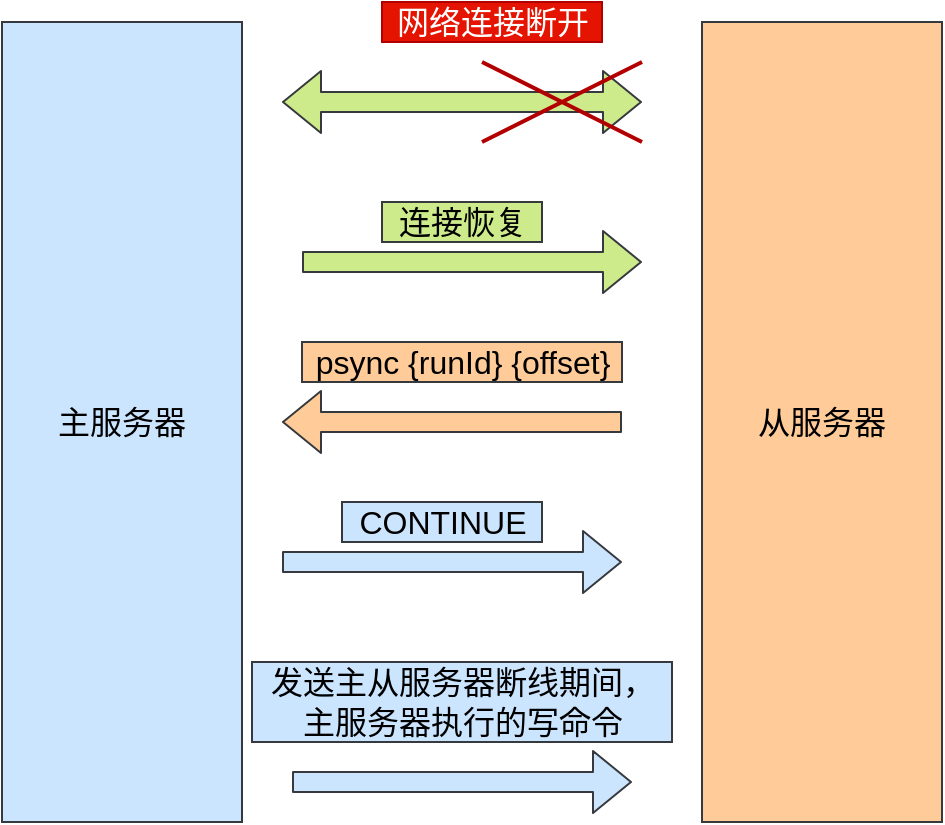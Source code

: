 <mxfile version="14.7.2" type="github">
  <diagram id="rvPr65X8QH4vjv_4hdX0" name="第 1 页">
    <mxGraphModel dx="622" dy="486" grid="1" gridSize="10" guides="1" tooltips="1" connect="1" arrows="1" fold="1" page="1" pageScale="1" pageWidth="827" pageHeight="1169" math="0" shadow="0">
      <root>
        <mxCell id="0" />
        <mxCell id="1" parent="0" />
        <mxCell id="5mjuq5spBAIc47DC_v8C-1" value="主服务器" style="rounded=0;whiteSpace=wrap;html=1;fillColor=#cce5ff;strokeColor=#36393d;fontSize=16;" vertex="1" parent="1">
          <mxGeometry x="110" y="120" width="120" height="400" as="geometry" />
        </mxCell>
        <mxCell id="5mjuq5spBAIc47DC_v8C-2" value="从服务器" style="rounded=0;whiteSpace=wrap;html=1;fillColor=#ffcc99;strokeColor=#36393d;fontSize=16;" vertex="1" parent="1">
          <mxGeometry x="460" y="120" width="120" height="400" as="geometry" />
        </mxCell>
        <mxCell id="5mjuq5spBAIc47DC_v8C-4" value="" style="shape=flexArrow;endArrow=classic;startArrow=classic;html=1;fillColor=#cdeb8b;strokeColor=#36393d;fontSize=16;" edge="1" parent="1">
          <mxGeometry width="100" height="100" relative="1" as="geometry">
            <mxPoint x="250" y="160" as="sourcePoint" />
            <mxPoint x="430" y="160" as="targetPoint" />
          </mxGeometry>
        </mxCell>
        <mxCell id="5mjuq5spBAIc47DC_v8C-5" value="" style="shape=flexArrow;endArrow=classic;html=1;fillColor=#cdeb8b;strokeColor=#36393d;fontSize=16;" edge="1" parent="1">
          <mxGeometry width="50" height="50" relative="1" as="geometry">
            <mxPoint x="260" y="240" as="sourcePoint" />
            <mxPoint x="430" y="240" as="targetPoint" />
          </mxGeometry>
        </mxCell>
        <mxCell id="5mjuq5spBAIc47DC_v8C-6" value="" style="shape=flexArrow;endArrow=classic;html=1;fillColor=#ffcc99;strokeColor=#36393d;fontSize=16;" edge="1" parent="1">
          <mxGeometry width="50" height="50" relative="1" as="geometry">
            <mxPoint x="420" y="320" as="sourcePoint" />
            <mxPoint x="250" y="320" as="targetPoint" />
          </mxGeometry>
        </mxCell>
        <mxCell id="5mjuq5spBAIc47DC_v8C-7" value="" style="shape=flexArrow;endArrow=classic;html=1;fillColor=#cce5ff;strokeColor=#36393d;fontSize=16;" edge="1" parent="1">
          <mxGeometry width="50" height="50" relative="1" as="geometry">
            <mxPoint x="250" y="390" as="sourcePoint" />
            <mxPoint x="420" y="390" as="targetPoint" />
          </mxGeometry>
        </mxCell>
        <mxCell id="5mjuq5spBAIc47DC_v8C-8" value="" style="shape=flexArrow;endArrow=classic;html=1;fillColor=#cce5ff;strokeColor=#36393d;fontSize=16;" edge="1" parent="1">
          <mxGeometry width="50" height="50" relative="1" as="geometry">
            <mxPoint x="255" y="500" as="sourcePoint" />
            <mxPoint x="425" y="500" as="targetPoint" />
          </mxGeometry>
        </mxCell>
        <mxCell id="5mjuq5spBAIc47DC_v8C-9" value="网络连接断开" style="text;html=1;align=center;verticalAlign=middle;resizable=0;points=[];autosize=1;strokeColor=#B20000;fontSize=16;fillColor=#e51400;fontColor=#ffffff;" vertex="1" parent="1">
          <mxGeometry x="300" y="110" width="110" height="20" as="geometry" />
        </mxCell>
        <mxCell id="5mjuq5spBAIc47DC_v8C-12" value="" style="endArrow=none;html=1;fontSize=16;fillColor=#e51400;strokeColor=#B20000;strokeWidth=2;" edge="1" parent="1">
          <mxGeometry width="50" height="50" relative="1" as="geometry">
            <mxPoint x="350" y="180" as="sourcePoint" />
            <mxPoint x="430" y="140" as="targetPoint" />
          </mxGeometry>
        </mxCell>
        <mxCell id="5mjuq5spBAIc47DC_v8C-13" value="" style="endArrow=none;html=1;fontSize=16;fillColor=#e51400;strokeColor=#B20000;strokeWidth=2;" edge="1" parent="1">
          <mxGeometry width="50" height="50" relative="1" as="geometry">
            <mxPoint x="430" y="180" as="sourcePoint" />
            <mxPoint x="350" y="140" as="targetPoint" />
          </mxGeometry>
        </mxCell>
        <mxCell id="5mjuq5spBAIc47DC_v8C-14" value="连接恢复" style="text;html=1;align=center;verticalAlign=middle;resizable=0;points=[];autosize=1;strokeColor=#36393d;fontSize=16;fillColor=#cdeb8b;" vertex="1" parent="1">
          <mxGeometry x="300" y="210" width="80" height="20" as="geometry" />
        </mxCell>
        <mxCell id="5mjuq5spBAIc47DC_v8C-15" value="psync {runId} {offset}" style="text;html=1;align=center;verticalAlign=middle;resizable=0;points=[];autosize=1;strokeColor=#36393d;fontSize=16;fillColor=#ffcc99;" vertex="1" parent="1">
          <mxGeometry x="260" y="280" width="160" height="20" as="geometry" />
        </mxCell>
        <mxCell id="5mjuq5spBAIc47DC_v8C-16" value="CONTINUE" style="text;html=1;align=center;verticalAlign=middle;resizable=0;points=[];autosize=1;strokeColor=#36393d;fontSize=16;fillColor=#cce5ff;" vertex="1" parent="1">
          <mxGeometry x="280" y="360" width="100" height="20" as="geometry" />
        </mxCell>
        <mxCell id="5mjuq5spBAIc47DC_v8C-17" value="发送主从服务器断线期间，&lt;br style=&quot;font-size: 16px;&quot;&gt;主服务器执行的写命令" style="text;html=1;align=center;verticalAlign=middle;resizable=0;points=[];autosize=1;strokeColor=#36393d;fontSize=16;fillColor=#cce5ff;" vertex="1" parent="1">
          <mxGeometry x="235" y="440" width="210" height="40" as="geometry" />
        </mxCell>
      </root>
    </mxGraphModel>
  </diagram>
</mxfile>
